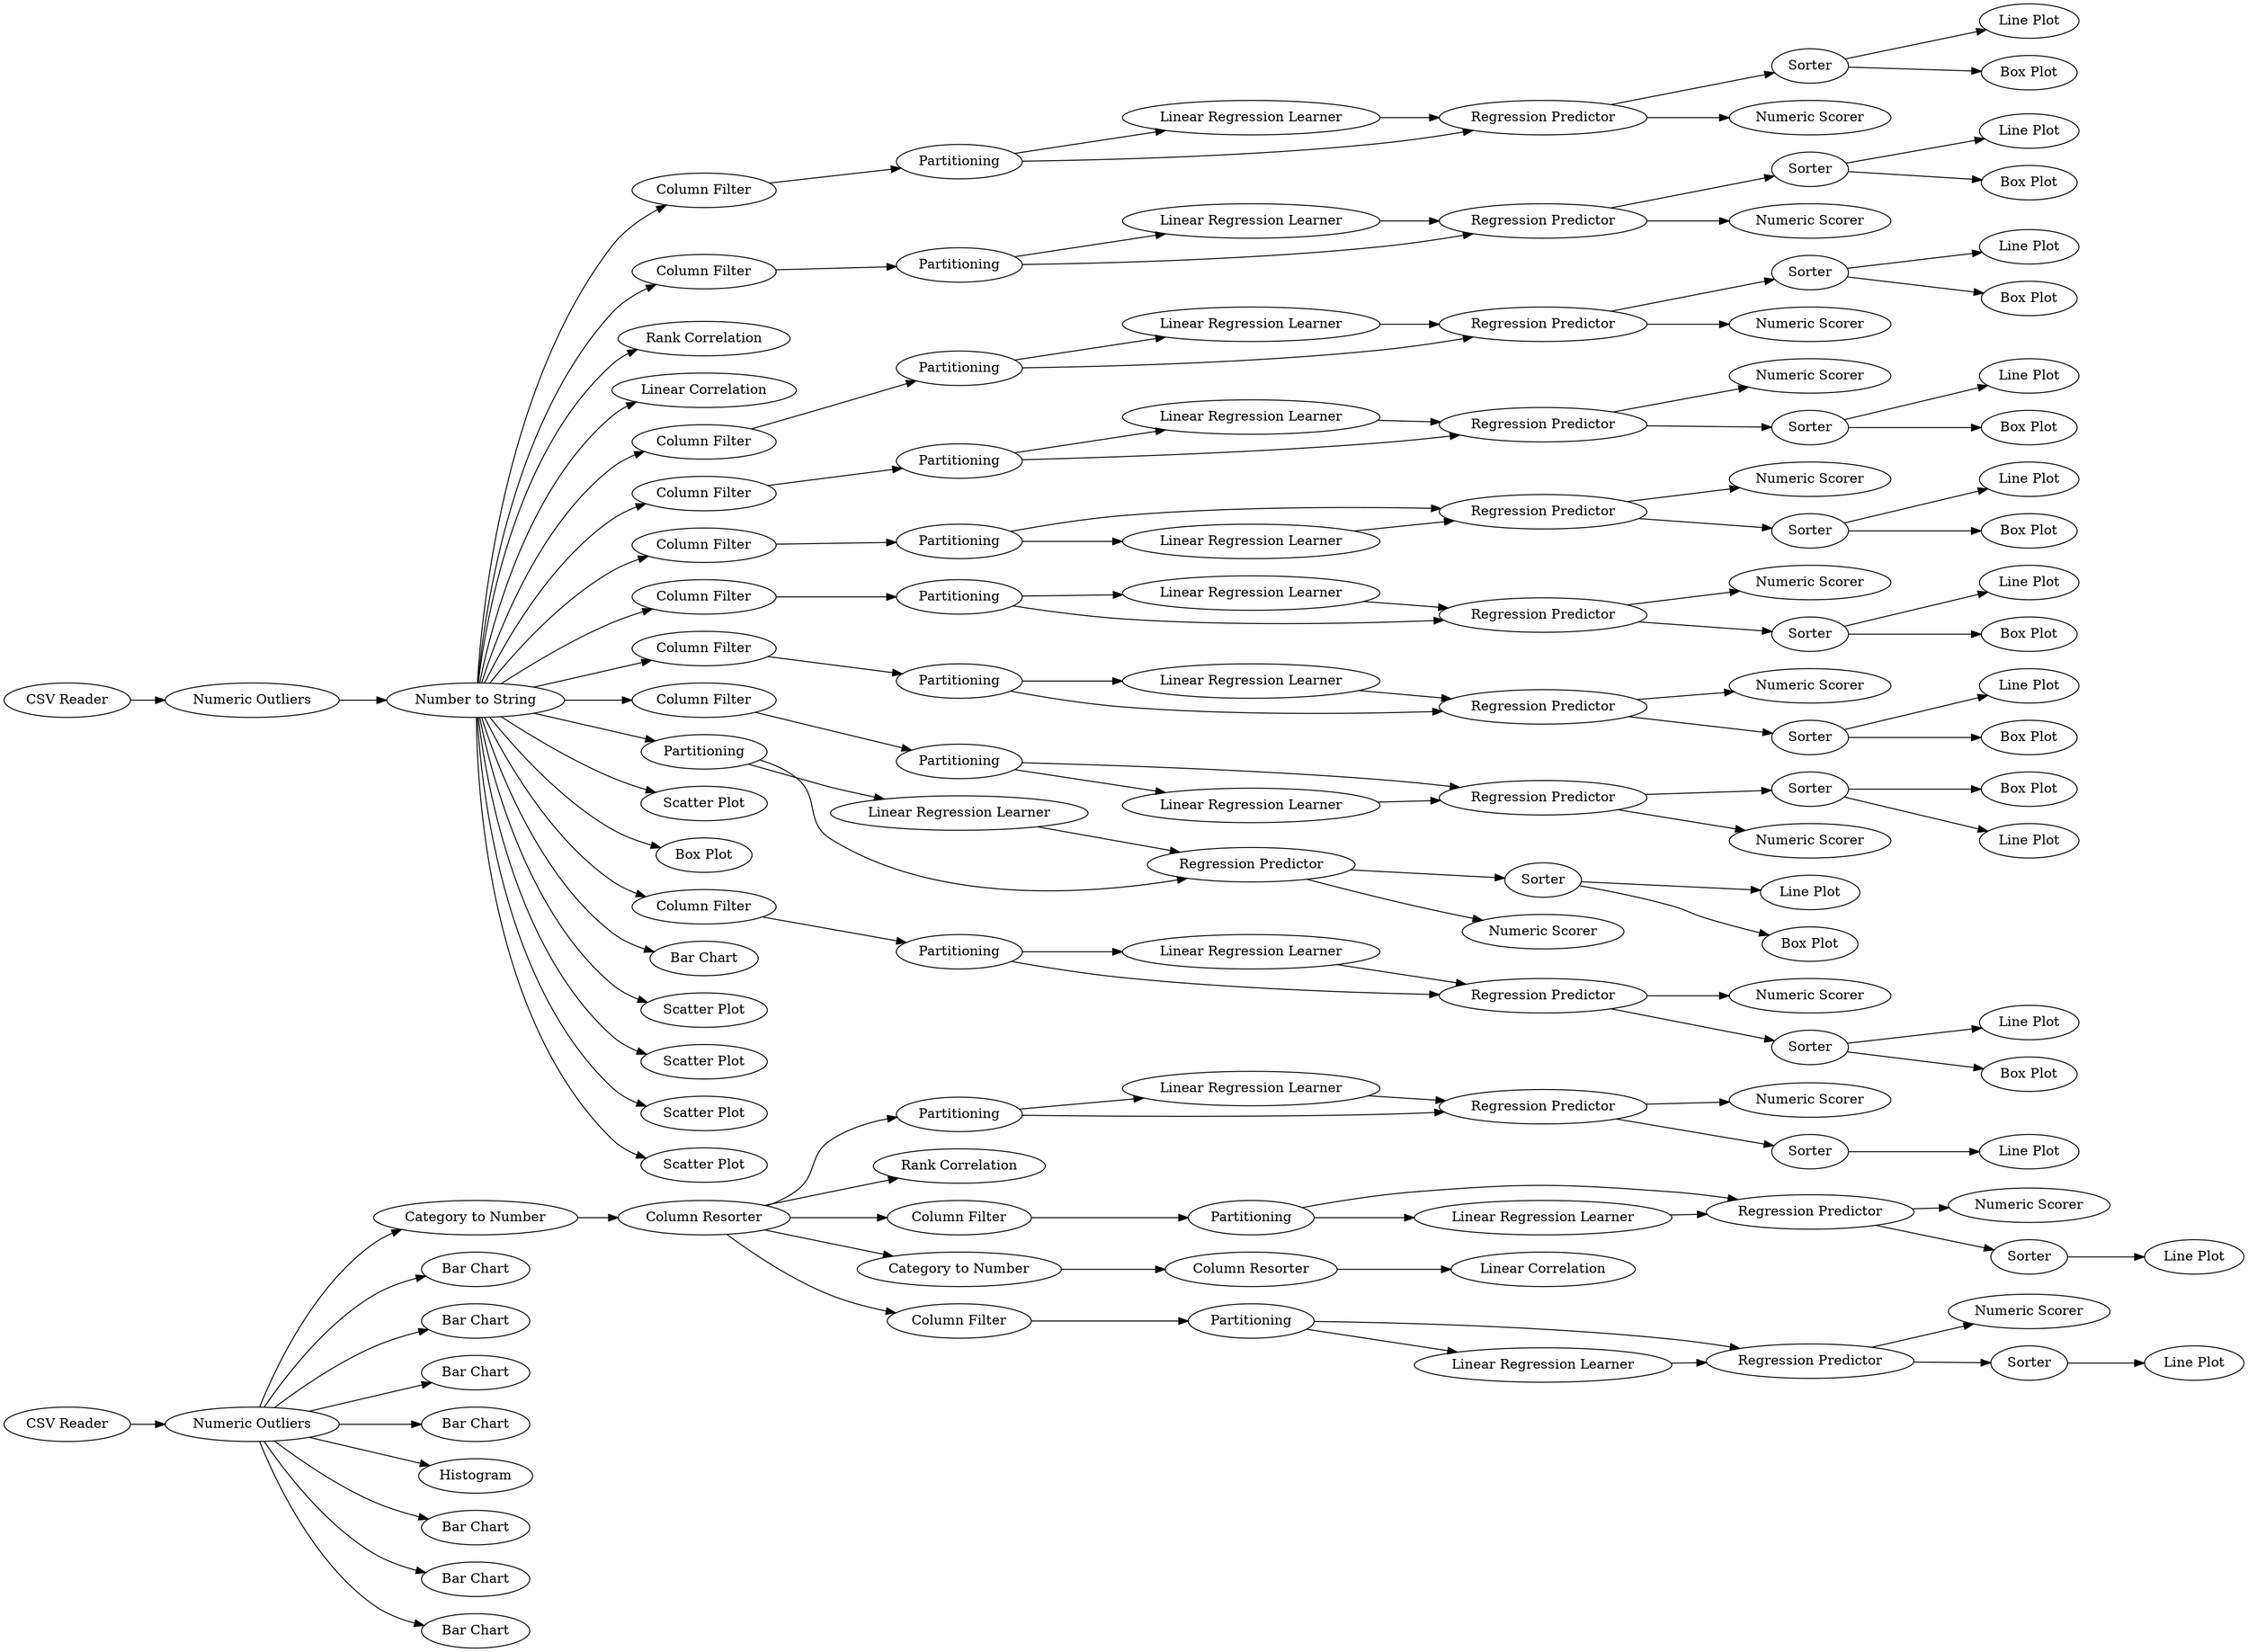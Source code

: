 digraph {
	1 [label="CSV Reader"]
	3 [label="Numeric Outliers"]
	4 [label="Category to Number"]
	5 [label="Linear Regression Learner"]
	6 [label=Partitioning]
	7 [label="Regression Predictor"]
	8 [label="Numeric Scorer"]
	9 [label=Sorter]
	10 [label="Line Plot"]
	11 [label="Rank Correlation"]
	12 [label="Column Resorter"]
	13 [label="Column Filter"]
	14 [label=Partitioning]
	15 [label="Regression Predictor"]
	16 [label="Numeric Scorer"]
	17 [label=Sorter]
	18 [label="Line Plot"]
	19 [label="Linear Regression Learner"]
	20 [label="Linear Correlation"]
	21 [label="Category to Number"]
	22 [label="Column Resorter"]
	23 [label="Column Filter"]
	24 [label=Partitioning]
	25 [label="Regression Predictor"]
	26 [label="Numeric Scorer"]
	27 [label=Sorter]
	28 [label="Line Plot"]
	29 [label="Linear Regression Learner"]
	30 [label="Bar Chart"]
	31 [label="Bar Chart"]
	32 [label="Bar Chart"]
	33 [label="Bar Chart"]
	34 [label=Histogram]
	35 [label="Bar Chart"]
	36 [label="Bar Chart"]
	38 [label="Bar Chart"]
	39 [label="CSV Reader"]
	40 [label="Numeric Outliers"]
	49 [label=Sorter]
	50 [label="Line Plot"]
	51 [label="Box Plot"]
	52 [label=Partitioning]
	53 [label="Linear Regression Learner"]
	54 [label="Regression Predictor"]
	55 [label="Numeric Scorer"]
	56 [label="Column Filter"]
	57 [label=Sorter]
	58 [label="Line Plot"]
	59 [label="Box Plot"]
	60 [label=Partitioning]
	61 [label="Linear Regression Learner"]
	62 [label="Regression Predictor"]
	63 [label="Numeric Scorer"]
	64 [label="Column Filter"]
	65 [label="Rank Correlation"]
	66 [label="Linear Correlation"]
	67 [label=Sorter]
	68 [label="Line Plot"]
	69 [label="Box Plot"]
	70 [label=Partitioning]
	71 [label="Linear Regression Learner"]
	72 [label="Regression Predictor"]
	73 [label="Numeric Scorer"]
	74 [label="Column Filter"]
	75 [label="Line Plot"]
	76 [label="Box Plot"]
	77 [label=Partitioning]
	78 [label="Linear Regression Learner"]
	79 [label="Regression Predictor"]
	80 [label="Numeric Scorer"]
	81 [label="Column Filter"]
	82 [label=Sorter]
	83 [label="Regression Predictor"]
	84 [label="Numeric Scorer"]
	85 [label="Column Filter"]
	86 [label=Sorter]
	87 [label="Line Plot"]
	88 [label="Box Plot"]
	89 [label=Partitioning]
	90 [label="Linear Regression Learner"]
	91 [label="Linear Regression Learner"]
	92 [label="Regression Predictor"]
	93 [label="Numeric Scorer"]
	94 [label="Column Filter"]
	95 [label=Sorter]
	96 [label="Line Plot"]
	97 [label="Box Plot"]
	98 [label=Partitioning]
	99 [label="Linear Regression Learner"]
	100 [label="Regression Predictor"]
	101 [label="Numeric Scorer"]
	102 [label="Column Filter"]
	103 [label=Sorter]
	104 [label="Line Plot"]
	105 [label="Box Plot"]
	106 [label=Partitioning]
	107 [label=Partitioning]
	108 [label="Box Plot"]
	109 [label="Line Plot"]
	110 [label=Sorter]
	111 [label="Column Filter"]
	112 [label="Numeric Scorer"]
	113 [label="Regression Predictor"]
	114 [label="Linear Regression Learner"]
	115 [label="Number to String"]
	116 [label=Sorter]
	117 [label="Line Plot"]
	118 [label="Box Plot"]
	119 [label=Partitioning]
	120 [label="Linear Regression Learner"]
	121 [label="Regression Predictor"]
	122 [label="Numeric Scorer"]
	124 [label="Scatter Plot"]
	125 [label="Box Plot"]
	126 [label="Line Plot"]
	127 [label="Box Plot"]
	128 [label=Partitioning]
	129 [label="Linear Regression Learner"]
	130 [label="Regression Predictor"]
	131 [label="Numeric Scorer"]
	132 [label="Column Filter"]
	133 [label=Sorter]
	134 [label="Bar Chart"]
	135 [label="Scatter Plot"]
	136 [label="Scatter Plot"]
	137 [label="Scatter Plot"]
	138 [label="Scatter Plot"]
	1 -> 3
	3 -> 4
	3 -> 33
	3 -> 30
	3 -> 32
	3 -> 31
	3 -> 34
	3 -> 35
	3 -> 36
	3 -> 38
	4 -> 12
	5 -> 7
	6 -> 5
	6 -> 7
	7 -> 8
	7 -> 9
	9 -> 10
	12 -> 6
	12 -> 11
	12 -> 13
	12 -> 21
	12 -> 23
	13 -> 14
	14 -> 15
	14 -> 19
	15 -> 17
	15 -> 16
	17 -> 18
	19 -> 15
	21 -> 22
	22 -> 20
	23 -> 24
	24 -> 25
	24 -> 29
	25 -> 27
	25 -> 26
	27 -> 28
	29 -> 25
	39 -> 40
	40 -> 115
	49 -> 51
	49 -> 50
	52 -> 53
	52 -> 54
	53 -> 54
	54 -> 55
	54 -> 49
	56 -> 52
	57 -> 59
	57 -> 58
	60 -> 61
	60 -> 62
	61 -> 62
	62 -> 63
	62 -> 57
	64 -> 60
	67 -> 69
	67 -> 68
	70 -> 71
	70 -> 72
	71 -> 72
	72 -> 73
	72 -> 67
	74 -> 70
	77 -> 78
	77 -> 79
	78 -> 79
	79 -> 80
	79 -> 82
	81 -> 77
	82 -> 76
	82 -> 75
	83 -> 86
	83 -> 84
	85 -> 89
	86 -> 87
	86 -> 88
	89 -> 83
	89 -> 90
	90 -> 83
	91 -> 92
	92 -> 95
	92 -> 93
	94 -> 98
	95 -> 96
	95 -> 97
	98 -> 91
	98 -> 92
	99 -> 100
	100 -> 101
	100 -> 103
	102 -> 106
	103 -> 105
	103 -> 104
	106 -> 99
	106 -> 100
	107 -> 114
	107 -> 113
	110 -> 108
	110 -> 109
	111 -> 107
	113 -> 112
	113 -> 110
	114 -> 113
	115 -> 119
	115 -> 65
	115 -> 56
	115 -> 66
	115 -> 64
	115 -> 74
	115 -> 81
	115 -> 85
	115 -> 94
	115 -> 102
	115 -> 111
	115 -> 132
	115 -> 135
	115 -> 125
	115 -> 124
	115 -> 134
	115 -> 136
	115 -> 137
	115 -> 138
	116 -> 117
	116 -> 118
	119 -> 120
	119 -> 121
	120 -> 121
	121 -> 122
	121 -> 116
	128 -> 129
	128 -> 130
	129 -> 130
	130 -> 131
	130 -> 133
	132 -> 128
	133 -> 127
	133 -> 126
	rankdir=LR
}
